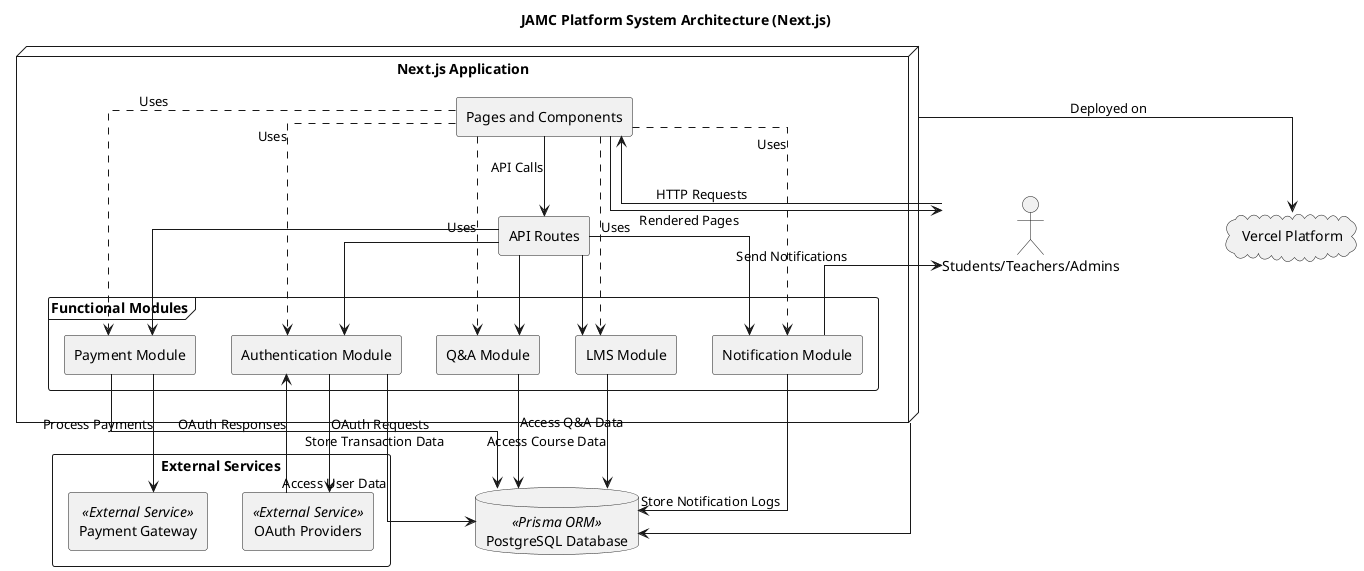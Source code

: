 @startuml system-architecture-diagram

skinparam componentStyle rectangle
skinparam linetype ortho

title JAMC Platform System Architecture (Next.js)

' Define external actors and systems
actor "Students/Teachers/Admins" as Users

cloud "Vercel Platform" as Vercel
database "PostgreSQL Database" as Database <<Prisma ORM>>

rectangle "External Services" {
  [OAuth Providers] <<External Service>>
  [Payment Gateway] <<External Service>>
}

' Next.js Application
node "Next.js Application" as NextApp {
  [Pages and Components] as PagesComponents
  [API Routes] as APIRoutes
  
  frame "Functional Modules" {
    component "Authentication Module" as AuthModule
    component "Q&A Module" as QAModule
    component "LMS Module" as LMSModule
    component "Payment Module" as PaymentModule
    component "Notification Module" as NotificationModule
  }
}

' Interactions
Users --> PagesComponents : "HTTP Requests"
PagesComponents --> Users : "Rendered Pages"

' Pages and Components interactions
PagesComponents --> APIRoutes : "API Calls"
PagesComponents ..> AuthModule : "Uses"
PagesComponents ..> QAModule : "Uses"
PagesComponents ..> LMSModule : "Uses"
PagesComponents ..> PaymentModule : "Uses"
PagesComponents ..> NotificationModule : "Uses"

' API Routes interactions
APIRoutes --> AuthModule
APIRoutes --> QAModule
APIRoutes --> LMSModule
APIRoutes --> PaymentModule
APIRoutes --> NotificationModule

' Authentication Flow
AuthModule --> [OAuth Providers] : "OAuth Requests"
[OAuth Providers] --> AuthModule : "OAuth Responses"
AuthModule --> Database : "Access User Data"

' Q&A Module
QAModule --> Database : "Access Q&A Data"

' LMS Module
LMSModule --> Database : "Access Course Data"

' Payment Module
PaymentModule --> [Payment Gateway] : "Process Payments"
PaymentModule --> Database : "Store Transaction Data"

' Notification Module
NotificationModule --> Users : "Send Notifications"
NotificationModule --> Database : "Store Notification Logs"

' Modules access via API Routes
' (Already represented by APIRoutes to Modules connections)

' Database interactions
NextApp --> Database

' Deployment
NextApp -down-> Vercel : "Deployed on"

@enduml
